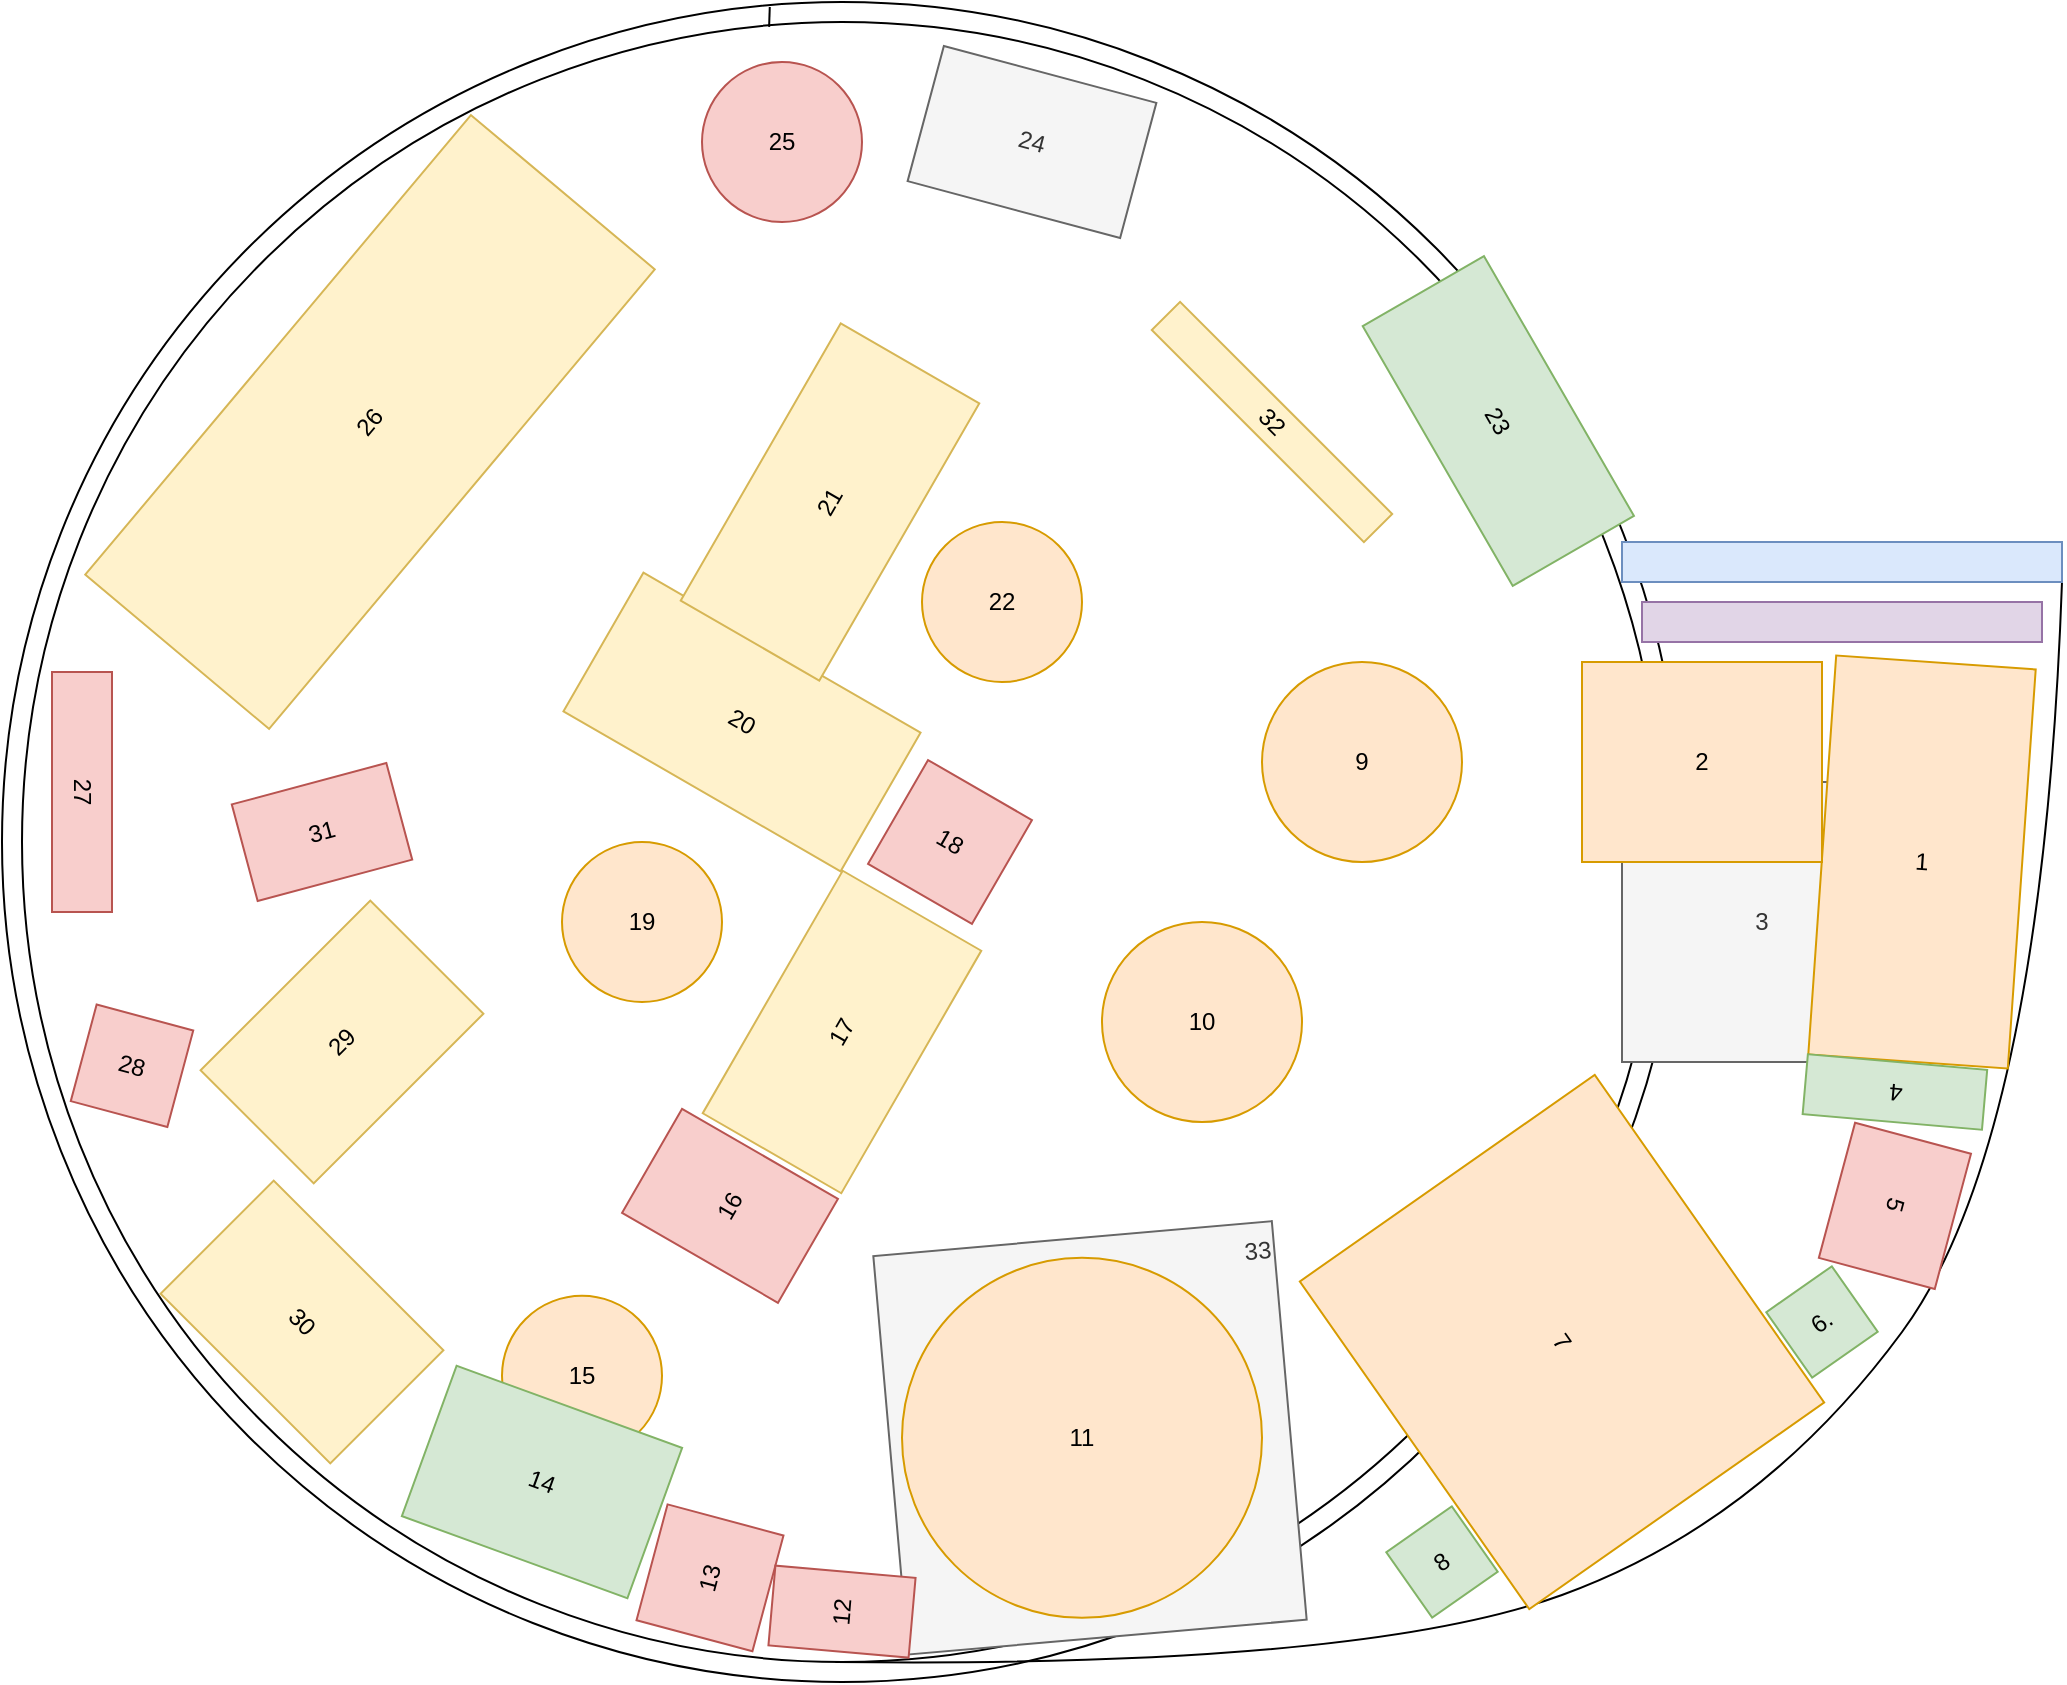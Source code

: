 <mxfile version="22.1.18" type="device">
  <diagram name="Page-1" id="QEGEIfdbJsdVj-Z1kgoe">
    <mxGraphModel dx="914" dy="1083" grid="1" gridSize="10" guides="1" tooltips="1" connect="1" arrows="1" fold="1" page="1" pageScale="1" pageWidth="827" pageHeight="1169" math="0" shadow="0">
      <root>
        <mxCell id="0" />
        <mxCell id="1" parent="0" />
        <mxCell id="HJ6NpnuFAOiJMe3mfY7o-32" value="" style="ellipse;whiteSpace=wrap;html=1;aspect=fixed;" parent="1" vertex="1">
          <mxGeometry x="30" y="30" width="840" height="840" as="geometry" />
        </mxCell>
        <mxCell id="7TM_OdGEtOvxObzj1Llh-1" value="" style="ellipse;whiteSpace=wrap;html=1;aspect=fixed;" parent="1" vertex="1">
          <mxGeometry x="40" y="40" width="820" height="820" as="geometry" />
        </mxCell>
        <mxCell id="b78YxiTidQIfgBdO-1Q7-6" value="15" style="ellipse;whiteSpace=wrap;html=1;aspect=fixed;fillColor=#ffe6cc;strokeColor=#d79b00;" parent="1" vertex="1">
          <mxGeometry x="280" y="676.9" width="80" height="80" as="geometry" />
        </mxCell>
        <mxCell id="b78YxiTidQIfgBdO-1Q7-2" value="33" style="rounded=0;whiteSpace=wrap;html=1;fillColor=#f5f5f5;strokeColor=#666666;fontColor=#333333;rotation=-5;align=right;verticalAlign=top;" parent="1" vertex="1">
          <mxGeometry x="474" y="647.93" width="200" height="200" as="geometry" />
        </mxCell>
        <mxCell id="7TM_OdGEtOvxObzj1Llh-2" value="" style="endArrow=none;html=1;rounded=0;" parent="1" edge="1">
          <mxGeometry width="50" height="50" relative="1" as="geometry">
            <mxPoint x="840" y="320" as="sourcePoint" />
            <mxPoint x="1060" y="320" as="targetPoint" />
          </mxGeometry>
        </mxCell>
        <mxCell id="7TM_OdGEtOvxObzj1Llh-5" value="" style="curved=1;endArrow=none;html=1;rounded=0;endFill=0;exitX=0.496;exitY=1;exitDx=0;exitDy=0;exitPerimeter=0;" parent="1" source="7TM_OdGEtOvxObzj1Llh-1" edge="1">
          <mxGeometry width="50" height="50" relative="1" as="geometry">
            <mxPoint x="880" y="740" as="sourcePoint" />
            <mxPoint x="1060" y="320" as="targetPoint" />
            <Array as="points">
              <mxPoint x="710" y="863" />
              <mxPoint x="910" y="790" />
              <mxPoint x="1050" y="600" />
            </Array>
          </mxGeometry>
        </mxCell>
        <mxCell id="7TM_OdGEtOvxObzj1Llh-6" value="20" style="rounded=0;whiteSpace=wrap;html=1;rotation=30;fillColor=#fff2cc;strokeColor=#d6b656;" parent="1" vertex="1">
          <mxGeometry x="320" y="350" width="160" height="80" as="geometry" />
        </mxCell>
        <mxCell id="HJ6NpnuFAOiJMe3mfY7o-2" value="" style="rounded=0;whiteSpace=wrap;html=1;fillColor=#dae8fc;strokeColor=#6c8ebf;" parent="1" vertex="1">
          <mxGeometry x="840" y="300" width="220" height="20" as="geometry" />
        </mxCell>
        <mxCell id="HJ6NpnuFAOiJMe3mfY7o-3" value="" style="rounded=0;whiteSpace=wrap;html=1;fillColor=#e1d5e7;strokeColor=#9673a6;" parent="1" vertex="1">
          <mxGeometry x="850" y="330" width="200" height="20" as="geometry" />
        </mxCell>
        <mxCell id="HJ6NpnuFAOiJMe3mfY7o-6" value="9" style="ellipse;whiteSpace=wrap;html=1;aspect=fixed;fillColor=#ffe6cc;strokeColor=#d79b00;" parent="1" vertex="1">
          <mxGeometry x="660" y="360" width="100" height="100" as="geometry" />
        </mxCell>
        <mxCell id="HJ6NpnuFAOiJMe3mfY7o-8" value="23" style="rounded=0;whiteSpace=wrap;html=1;rotation=60;fillColor=#d5e8d4;strokeColor=#82b366;" parent="1" vertex="1">
          <mxGeometry x="703.17" y="204.51" width="150" height="70" as="geometry" />
        </mxCell>
        <mxCell id="HJ6NpnuFAOiJMe3mfY7o-9" value="10" style="ellipse;whiteSpace=wrap;html=1;aspect=fixed;fillColor=#ffe6cc;strokeColor=#d79b00;" parent="1" vertex="1">
          <mxGeometry x="580" y="490" width="100" height="100" as="geometry" />
        </mxCell>
        <mxCell id="HJ6NpnuFAOiJMe3mfY7o-10" value="7" style="rounded=0;whiteSpace=wrap;html=1;rotation=55;fillColor=#ffe6cc;strokeColor=#d79b00;" parent="1" vertex="1">
          <mxGeometry x="710" y="610" width="200" height="180" as="geometry" />
        </mxCell>
        <mxCell id="HJ6NpnuFAOiJMe3mfY7o-12" value="6." style="rounded=0;whiteSpace=wrap;html=1;rotation=325;fillColor=#d5e8d4;strokeColor=#82b366;" parent="1" vertex="1">
          <mxGeometry x="920" y="670" width="40" height="40" as="geometry" />
        </mxCell>
        <mxCell id="HJ6NpnuFAOiJMe3mfY7o-13" value="8" style="rounded=0;whiteSpace=wrap;html=1;rotation=325;fillColor=#d5e8d4;strokeColor=#82b366;" parent="1" vertex="1">
          <mxGeometry x="730" y="790" width="40" height="40" as="geometry" />
        </mxCell>
        <mxCell id="HJ6NpnuFAOiJMe3mfY7o-14" value="5" style="rounded=0;whiteSpace=wrap;html=1;rotation=105;fillColor=#f8cecc;strokeColor=#b85450;" parent="1" vertex="1">
          <mxGeometry x="941.46" y="601.9" width="70" height="60" as="geometry" />
        </mxCell>
        <mxCell id="HJ6NpnuFAOiJMe3mfY7o-16" value="14" style="rounded=0;whiteSpace=wrap;html=1;rotation=20;fillColor=#d5e8d4;strokeColor=#82b366;" parent="1" vertex="1">
          <mxGeometry x="240" y="730" width="120" height="80" as="geometry" />
        </mxCell>
        <mxCell id="HJ6NpnuFAOiJMe3mfY7o-18" value="13" style="rounded=0;whiteSpace=wrap;html=1;rotation=-75;fillColor=#f8cecc;strokeColor=#b85450;" parent="1" vertex="1">
          <mxGeometry x="354" y="787.93" width="60" height="60" as="geometry" />
        </mxCell>
        <mxCell id="HJ6NpnuFAOiJMe3mfY7o-19" value="16" style="rounded=0;whiteSpace=wrap;html=1;rotation=-60;fillColor=#f8cecc;strokeColor=#b85450;" parent="1" vertex="1">
          <mxGeometry x="364" y="586.9" width="60" height="90" as="geometry" />
        </mxCell>
        <mxCell id="HJ6NpnuFAOiJMe3mfY7o-20" value="30" style="rounded=0;whiteSpace=wrap;html=1;rotation=45;fillColor=#fff2cc;strokeColor=#d6b656;" parent="1" vertex="1">
          <mxGeometry x="120" y="650" width="120" height="80" as="geometry" />
        </mxCell>
        <mxCell id="HJ6NpnuFAOiJMe3mfY7o-21" value="3" style="rounded=0;whiteSpace=wrap;html=1;fillColor=#f5f5f5;strokeColor=#666666;fontColor=#333333;" parent="1" vertex="1">
          <mxGeometry x="840" y="420" width="140" height="140" as="geometry" />
        </mxCell>
        <mxCell id="HJ6NpnuFAOiJMe3mfY7o-5" value="1" style="rounded=0;whiteSpace=wrap;html=1;rotation=4;fillColor=#ffe6cc;strokeColor=#d79b00;" parent="1" vertex="1">
          <mxGeometry x="940" y="360" width="100" height="200" as="geometry" />
        </mxCell>
        <mxCell id="HJ6NpnuFAOiJMe3mfY7o-1" value="2" style="rounded=0;whiteSpace=wrap;html=1;fillColor=#ffe6cc;strokeColor=#d79b00;" parent="1" vertex="1">
          <mxGeometry x="820" y="360" width="120" height="100" as="geometry" />
        </mxCell>
        <mxCell id="HJ6NpnuFAOiJMe3mfY7o-15" value="4" style="rounded=0;whiteSpace=wrap;html=1;rotation=-175;fillColor=#d5e8d4;strokeColor=#82b366;" parent="1" vertex="1">
          <mxGeometry x="931.46" y="560" width="90" height="30" as="geometry" />
        </mxCell>
        <mxCell id="HJ6NpnuFAOiJMe3mfY7o-22" value="26" style="rounded=0;whiteSpace=wrap;html=1;rotation=310;fillColor=#fff2cc;strokeColor=#d6b656;" parent="1" vertex="1">
          <mxGeometry x="64" y="180" width="300" height="120" as="geometry" />
        </mxCell>
        <mxCell id="HJ6NpnuFAOiJMe3mfY7o-23" value="27" style="rounded=0;whiteSpace=wrap;html=1;rotation=90;fillColor=#f8cecc;strokeColor=#b85450;" parent="1" vertex="1">
          <mxGeometry x="10" y="410" width="120" height="30" as="geometry" />
        </mxCell>
        <mxCell id="HJ6NpnuFAOiJMe3mfY7o-24" value="28" style="rounded=0;whiteSpace=wrap;html=1;rotation=15;fillColor=#f8cecc;strokeColor=#b85450;" parent="1" vertex="1">
          <mxGeometry x="70" y="536.9" width="50" height="50" as="geometry" />
        </mxCell>
        <mxCell id="HJ6NpnuFAOiJMe3mfY7o-26" value="17" style="rounded=0;whiteSpace=wrap;html=1;rotation=300;fillColor=#fff2cc;strokeColor=#d6b656;" parent="1" vertex="1">
          <mxGeometry x="380" y="505" width="140" height="80" as="geometry" />
        </mxCell>
        <mxCell id="HJ6NpnuFAOiJMe3mfY7o-27" value="18" style="rounded=0;whiteSpace=wrap;html=1;rotation=30;fillColor=#f8cecc;strokeColor=#b85450;" parent="1" vertex="1">
          <mxGeometry x="474" y="420" width="60" height="60" as="geometry" />
        </mxCell>
        <mxCell id="HJ6NpnuFAOiJMe3mfY7o-28" value="21" style="rounded=0;whiteSpace=wrap;html=1;rotation=300;fillColor=#fff2cc;strokeColor=#d6b656;" parent="1" vertex="1">
          <mxGeometry x="364" y="240" width="160" height="80" as="geometry" />
        </mxCell>
        <mxCell id="HJ6NpnuFAOiJMe3mfY7o-29" value="19" style="ellipse;whiteSpace=wrap;html=1;aspect=fixed;fillColor=#ffe6cc;strokeColor=#d79b00;" parent="1" vertex="1">
          <mxGeometry x="310" y="450" width="80" height="80" as="geometry" />
        </mxCell>
        <mxCell id="HJ6NpnuFAOiJMe3mfY7o-30" value="22" style="ellipse;whiteSpace=wrap;html=1;aspect=fixed;fillColor=#ffe6cc;strokeColor=#d79b00;" parent="1" vertex="1">
          <mxGeometry x="490" y="290" width="80" height="80" as="geometry" />
        </mxCell>
        <mxCell id="HJ6NpnuFAOiJMe3mfY7o-33" value="" style="endArrow=none;html=1;rounded=0;entryX=0.457;entryY=0.003;entryDx=0;entryDy=0;entryPerimeter=0;" parent="1" target="HJ6NpnuFAOiJMe3mfY7o-32" edge="1">
          <mxGeometry width="50" height="50" relative="1" as="geometry">
            <mxPoint x="413.56" y="42.44" as="sourcePoint" />
            <mxPoint x="413" y="30.0" as="targetPoint" />
          </mxGeometry>
        </mxCell>
        <mxCell id="HJ6NpnuFAOiJMe3mfY7o-35" value="11" style="ellipse;whiteSpace=wrap;html=1;aspect=fixed;fillColor=#ffe6cc;strokeColor=#d79b00;" parent="1" vertex="1">
          <mxGeometry x="480" y="657.93" width="180" height="180" as="geometry" />
        </mxCell>
        <mxCell id="HJ6NpnuFAOiJMe3mfY7o-36" value="25" style="ellipse;whiteSpace=wrap;html=1;aspect=fixed;fillColor=#f8cecc;strokeColor=#b85450;" parent="1" vertex="1">
          <mxGeometry x="380" y="60" width="80" height="80" as="geometry" />
        </mxCell>
        <mxCell id="HJ6NpnuFAOiJMe3mfY7o-37" value="24" style="rounded=0;whiteSpace=wrap;html=1;fillColor=#f5f5f5;strokeColor=#666666;fontColor=#333333;rotation=15;" parent="1" vertex="1">
          <mxGeometry x="490" y="65" width="110" height="70" as="geometry" />
        </mxCell>
        <mxCell id="b78YxiTidQIfgBdO-1Q7-4" value="12" style="rounded=0;whiteSpace=wrap;html=1;rotation=-85;fillColor=#f8cecc;strokeColor=#b85450;" parent="1" vertex="1">
          <mxGeometry x="430" y="799.66" width="40" height="70.34" as="geometry" />
        </mxCell>
        <mxCell id="b78YxiTidQIfgBdO-1Q7-5" value="29" style="rounded=0;whiteSpace=wrap;html=1;rotation=315;fillColor=#fff2cc;strokeColor=#d6b656;" parent="1" vertex="1">
          <mxGeometry x="140" y="510" width="120" height="80" as="geometry" />
        </mxCell>
        <mxCell id="dKPZ_JkRCLan2K27TfBz-1" value="31" style="rounded=0;whiteSpace=wrap;html=1;rotation=-15;fillColor=#f8cecc;strokeColor=#b85450;" vertex="1" parent="1">
          <mxGeometry x="150" y="420" width="80" height="50" as="geometry" />
        </mxCell>
        <mxCell id="dKPZ_JkRCLan2K27TfBz-2" value="32" style="rounded=0;whiteSpace=wrap;html=1;rotation=45;fillColor=#fff2cc;strokeColor=#d6b656;" vertex="1" parent="1">
          <mxGeometry x="590" y="230" width="150" height="20" as="geometry" />
        </mxCell>
      </root>
    </mxGraphModel>
  </diagram>
</mxfile>
